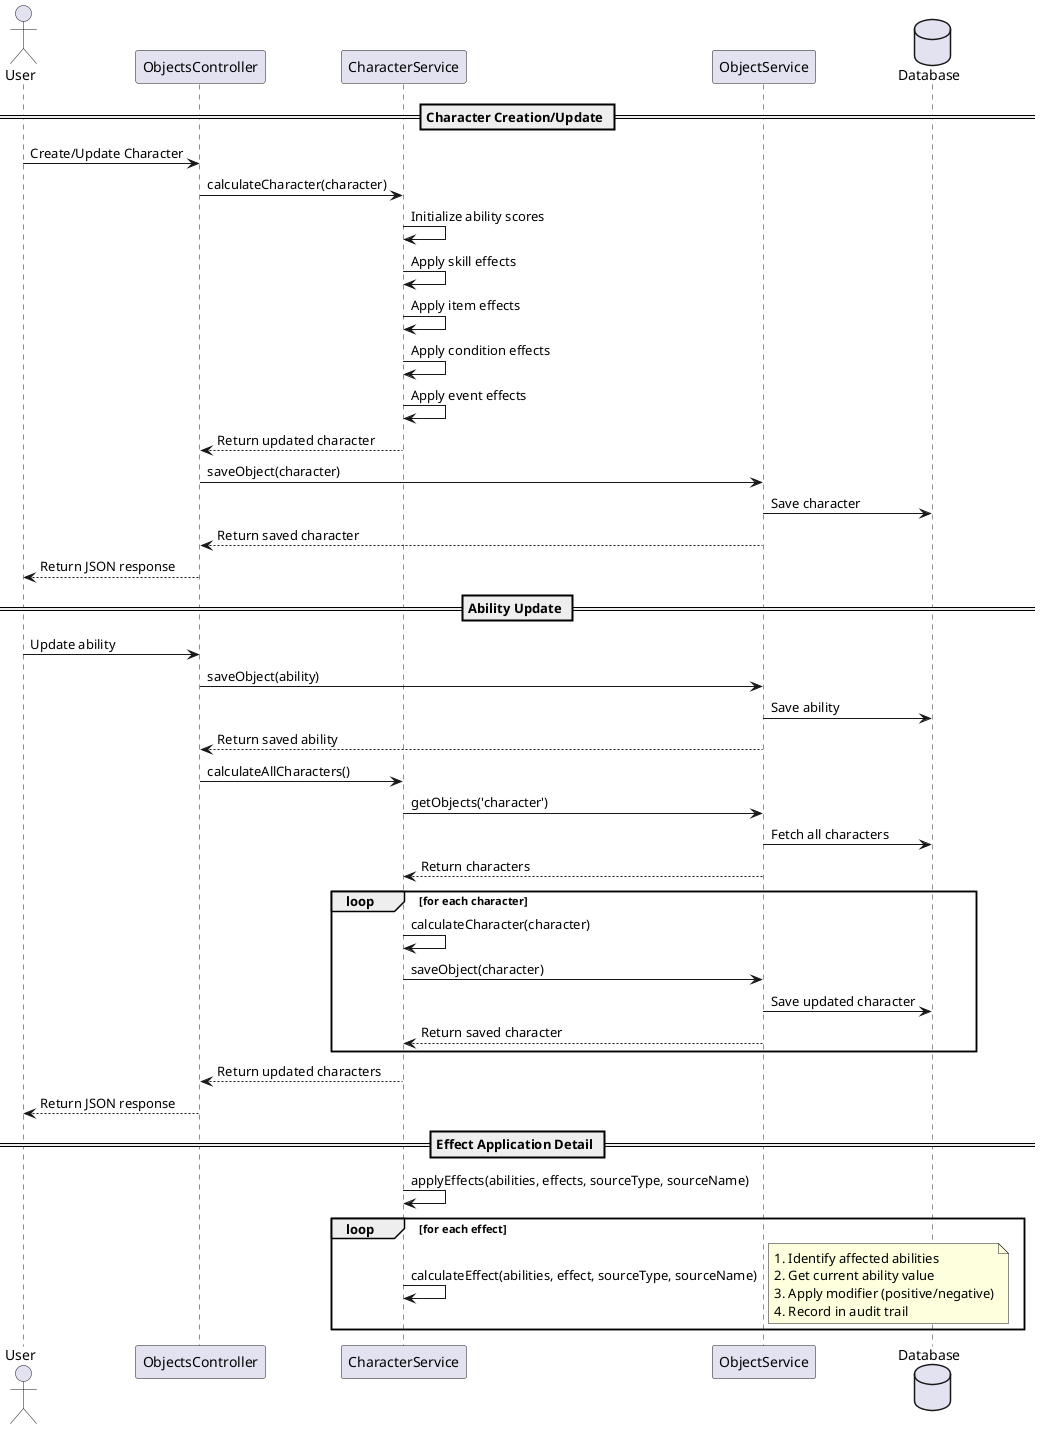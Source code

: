 @startuml Character Ability Calculation

actor User
participant "ObjectsController" as Controller
participant "CharacterService" as CharService
participant "ObjectService" as ObjService
database "Database" as DB

== Character Creation/Update ==
User -> Controller: Create/Update Character
Controller -> CharService: calculateCharacter(character)
CharService -> CharService: Initialize ability scores
CharService -> CharService: Apply skill effects
CharService -> CharService: Apply item effects
CharService -> CharService: Apply condition effects
CharService -> CharService: Apply event effects
CharService --> Controller: Return updated character
Controller -> ObjService: saveObject(character)
ObjService -> DB: Save character
ObjService --> Controller: Return saved character
Controller --> User: Return JSON response

== Ability Update ==
User -> Controller: Update ability
Controller -> ObjService: saveObject(ability)
ObjService -> DB: Save ability
ObjService --> Controller: Return saved ability
Controller -> CharService: calculateAllCharacters()
CharService -> ObjService: getObjects('character')
ObjService -> DB: Fetch all characters
ObjService --> CharService: Return characters
loop for each character
    CharService -> CharService: calculateCharacter(character)
    CharService -> ObjService: saveObject(character)
    ObjService -> DB: Save updated character
    ObjService --> CharService: Return saved character
end
CharService --> Controller: Return updated characters
Controller --> User: Return JSON response

== Effect Application Detail ==
CharService -> CharService: applyEffects(abilities, effects, sourceType, sourceName)
loop for each effect
    CharService -> CharService: calculateEffect(abilities, effect, sourceType, sourceName)
    note right
        1. Identify affected abilities
        2. Get current ability value
        3. Apply modifier (positive/negative)
        4. Record in audit trail
    end note
end

@enduml 